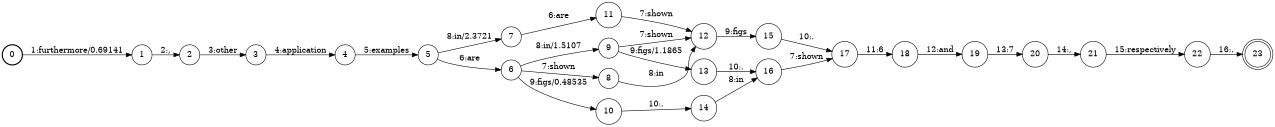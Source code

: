 digraph FST {
rankdir = LR;
size = "8.5,11";
label = "";
center = 1;
orientation = Portrait;
ranksep = "0.4";
nodesep = "0.25";
0 [label = "0", shape = circle, style = bold, fontsize = 14]
	0 -> 1 [label = "1:furthermore/0.69141", fontsize = 14];
1 [label = "1", shape = circle, style = solid, fontsize = 14]
	1 -> 2 [label = "2:,", fontsize = 14];
2 [label = "2", shape = circle, style = solid, fontsize = 14]
	2 -> 3 [label = "3:other", fontsize = 14];
3 [label = "3", shape = circle, style = solid, fontsize = 14]
	3 -> 4 [label = "4:application", fontsize = 14];
4 [label = "4", shape = circle, style = solid, fontsize = 14]
	4 -> 5 [label = "5:examples", fontsize = 14];
5 [label = "5", shape = circle, style = solid, fontsize = 14]
	5 -> 6 [label = "6:are", fontsize = 14];
	5 -> 7 [label = "8:in/2.3721", fontsize = 14];
6 [label = "6", shape = circle, style = solid, fontsize = 14]
	6 -> 8 [label = "7:shown", fontsize = 14];
	6 -> 9 [label = "8:in/1.5107", fontsize = 14];
	6 -> 10 [label = "9:figs/0.48535", fontsize = 14];
7 [label = "7", shape = circle, style = solid, fontsize = 14]
	7 -> 11 [label = "6:are", fontsize = 14];
8 [label = "8", shape = circle, style = solid, fontsize = 14]
	8 -> 12 [label = "8:in", fontsize = 14];
9 [label = "9", shape = circle, style = solid, fontsize = 14]
	9 -> 12 [label = "7:shown", fontsize = 14];
	9 -> 13 [label = "9:figs/1.1865", fontsize = 14];
10 [label = "10", shape = circle, style = solid, fontsize = 14]
	10 -> 14 [label = "10:.", fontsize = 14];
11 [label = "11", shape = circle, style = solid, fontsize = 14]
	11 -> 12 [label = "7:shown", fontsize = 14];
12 [label = "12", shape = circle, style = solid, fontsize = 14]
	12 -> 15 [label = "9:figs", fontsize = 14];
13 [label = "13", shape = circle, style = solid, fontsize = 14]
	13 -> 16 [label = "10:.", fontsize = 14];
14 [label = "14", shape = circle, style = solid, fontsize = 14]
	14 -> 16 [label = "8:in", fontsize = 14];
15 [label = "15", shape = circle, style = solid, fontsize = 14]
	15 -> 17 [label = "10:.", fontsize = 14];
16 [label = "16", shape = circle, style = solid, fontsize = 14]
	16 -> 17 [label = "7:shown", fontsize = 14];
17 [label = "17", shape = circle, style = solid, fontsize = 14]
	17 -> 18 [label = "11:6", fontsize = 14];
18 [label = "18", shape = circle, style = solid, fontsize = 14]
	18 -> 19 [label = "12:and", fontsize = 14];
19 [label = "19", shape = circle, style = solid, fontsize = 14]
	19 -> 20 [label = "13:7", fontsize = 14];
20 [label = "20", shape = circle, style = solid, fontsize = 14]
	20 -> 21 [label = "14:,", fontsize = 14];
21 [label = "21", shape = circle, style = solid, fontsize = 14]
	21 -> 22 [label = "15:respectively", fontsize = 14];
22 [label = "22", shape = circle, style = solid, fontsize = 14]
	22 -> 23 [label = "16:.", fontsize = 14];
23 [label = "23", shape = doublecircle, style = solid, fontsize = 14]
}
